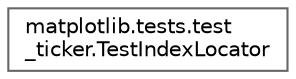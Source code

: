 digraph "Graphical Class Hierarchy"
{
 // LATEX_PDF_SIZE
  bgcolor="transparent";
  edge [fontname=Helvetica,fontsize=10,labelfontname=Helvetica,labelfontsize=10];
  node [fontname=Helvetica,fontsize=10,shape=box,height=0.2,width=0.4];
  rankdir="LR";
  Node0 [id="Node000000",label="matplotlib.tests.test\l_ticker.TestIndexLocator",height=0.2,width=0.4,color="grey40", fillcolor="white", style="filled",URL="$d4/db5/classmatplotlib_1_1tests_1_1test__ticker_1_1TestIndexLocator.html",tooltip=" "];
}
